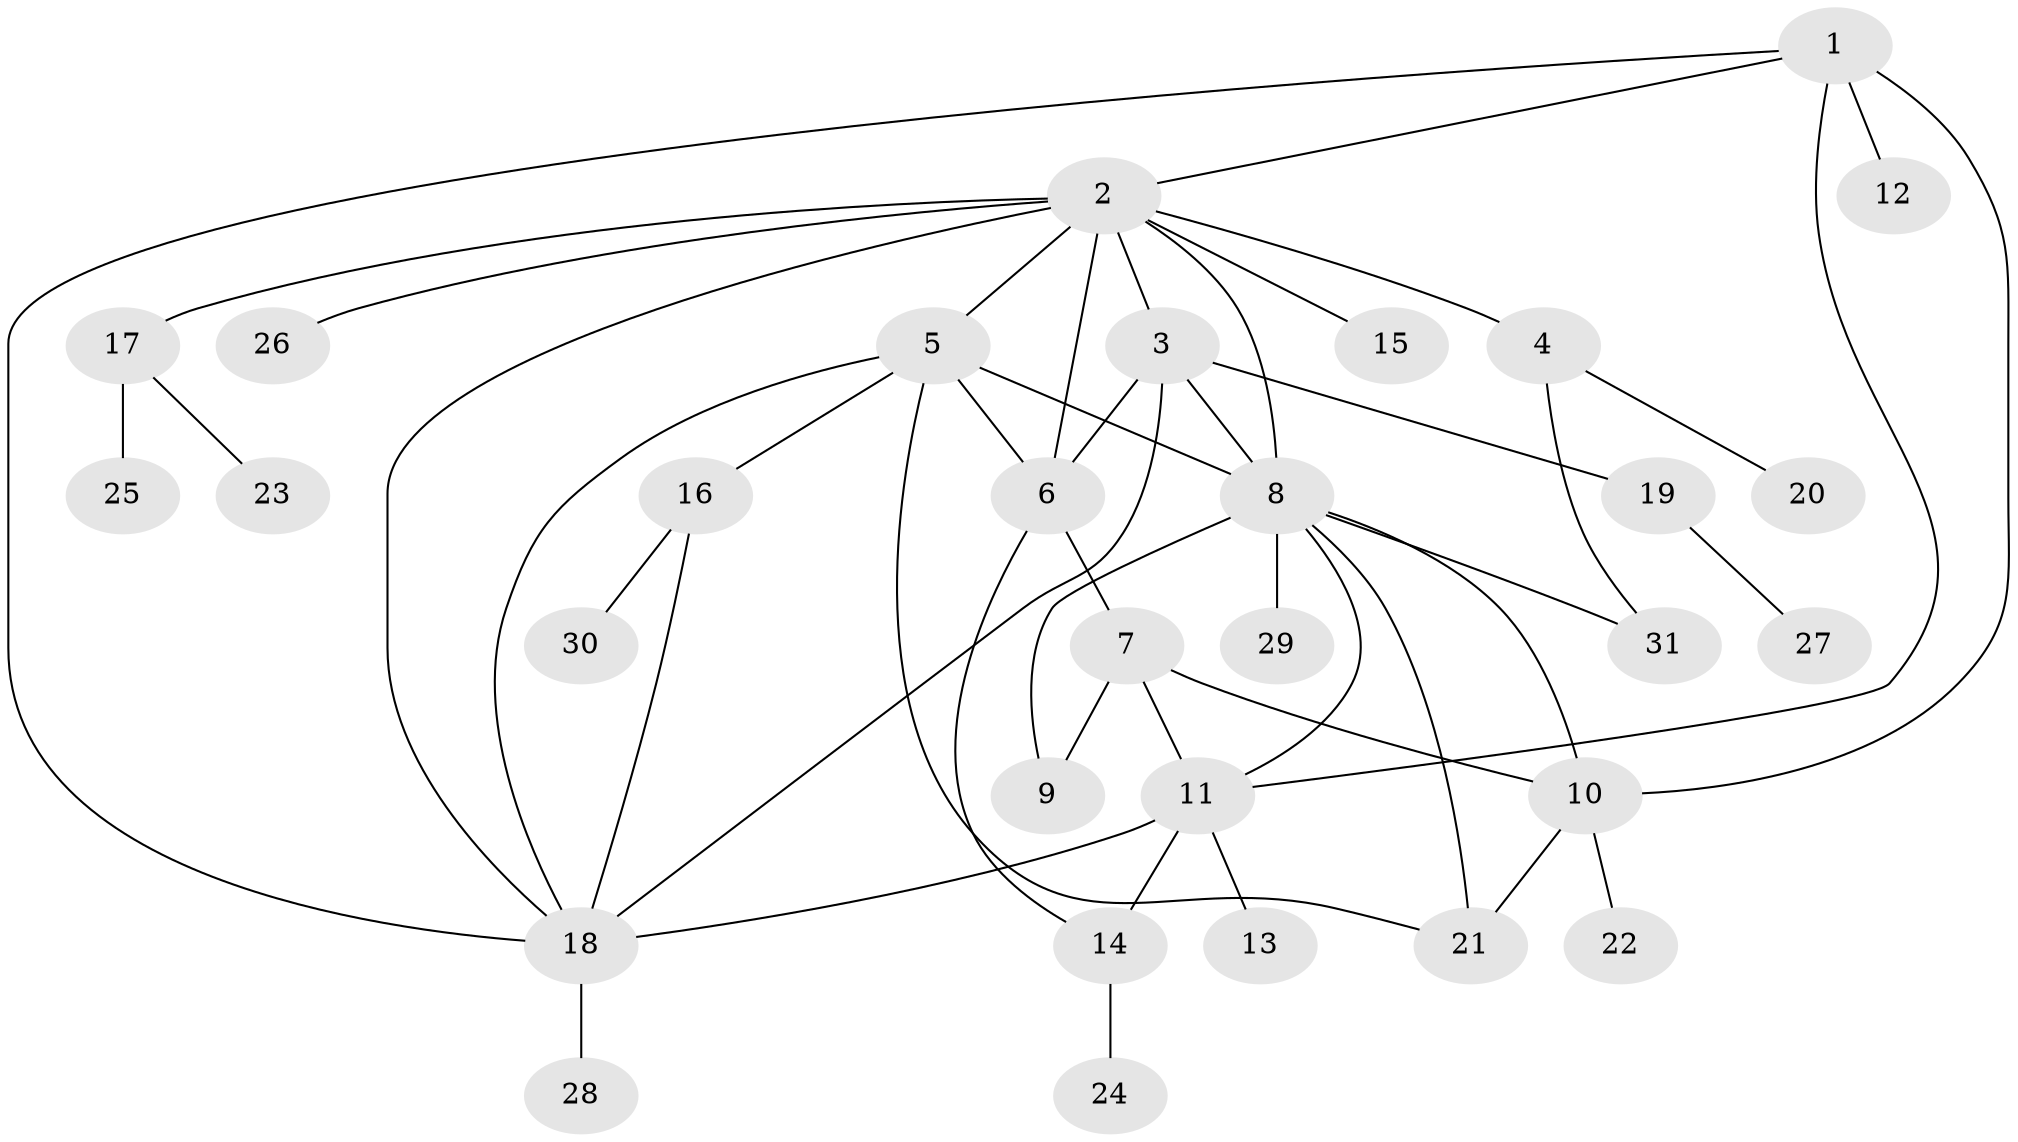// original degree distribution, {6: 0.0196078431372549, 13: 0.0196078431372549, 7: 0.058823529411764705, 4: 0.0196078431372549, 5: 0.0784313725490196, 8: 0.0392156862745098, 2: 0.29411764705882354, 3: 0.13725490196078433, 1: 0.3333333333333333}
// Generated by graph-tools (version 1.1) at 2025/50/03/04/25 22:50:34]
// undirected, 31 vertices, 48 edges
graph export_dot {
  node [color=gray90,style=filled];
  1;
  2;
  3;
  4;
  5;
  6;
  7;
  8;
  9;
  10;
  11;
  12;
  13;
  14;
  15;
  16;
  17;
  18;
  19;
  20;
  21;
  22;
  23;
  24;
  25;
  26;
  27;
  28;
  29;
  30;
  31;
  1 -- 2 [weight=1.0];
  1 -- 10 [weight=2.0];
  1 -- 11 [weight=1.0];
  1 -- 12 [weight=1.0];
  1 -- 18 [weight=1.0];
  2 -- 3 [weight=1.0];
  2 -- 4 [weight=1.0];
  2 -- 5 [weight=1.0];
  2 -- 6 [weight=1.0];
  2 -- 8 [weight=1.0];
  2 -- 15 [weight=1.0];
  2 -- 17 [weight=1.0];
  2 -- 18 [weight=1.0];
  2 -- 26 [weight=1.0];
  3 -- 6 [weight=1.0];
  3 -- 8 [weight=1.0];
  3 -- 18 [weight=1.0];
  3 -- 19 [weight=1.0];
  4 -- 20 [weight=1.0];
  4 -- 31 [weight=1.0];
  5 -- 6 [weight=1.0];
  5 -- 8 [weight=1.0];
  5 -- 16 [weight=1.0];
  5 -- 18 [weight=1.0];
  5 -- 21 [weight=1.0];
  6 -- 7 [weight=1.0];
  6 -- 14 [weight=1.0];
  7 -- 9 [weight=1.0];
  7 -- 10 [weight=1.0];
  7 -- 11 [weight=1.0];
  8 -- 9 [weight=1.0];
  8 -- 10 [weight=1.0];
  8 -- 11 [weight=1.0];
  8 -- 21 [weight=1.0];
  8 -- 29 [weight=1.0];
  8 -- 31 [weight=1.0];
  10 -- 21 [weight=2.0];
  10 -- 22 [weight=1.0];
  11 -- 13 [weight=1.0];
  11 -- 14 [weight=2.0];
  11 -- 18 [weight=1.0];
  14 -- 24 [weight=1.0];
  16 -- 18 [weight=1.0];
  16 -- 30 [weight=1.0];
  17 -- 23 [weight=1.0];
  17 -- 25 [weight=1.0];
  18 -- 28 [weight=1.0];
  19 -- 27 [weight=1.0];
}
